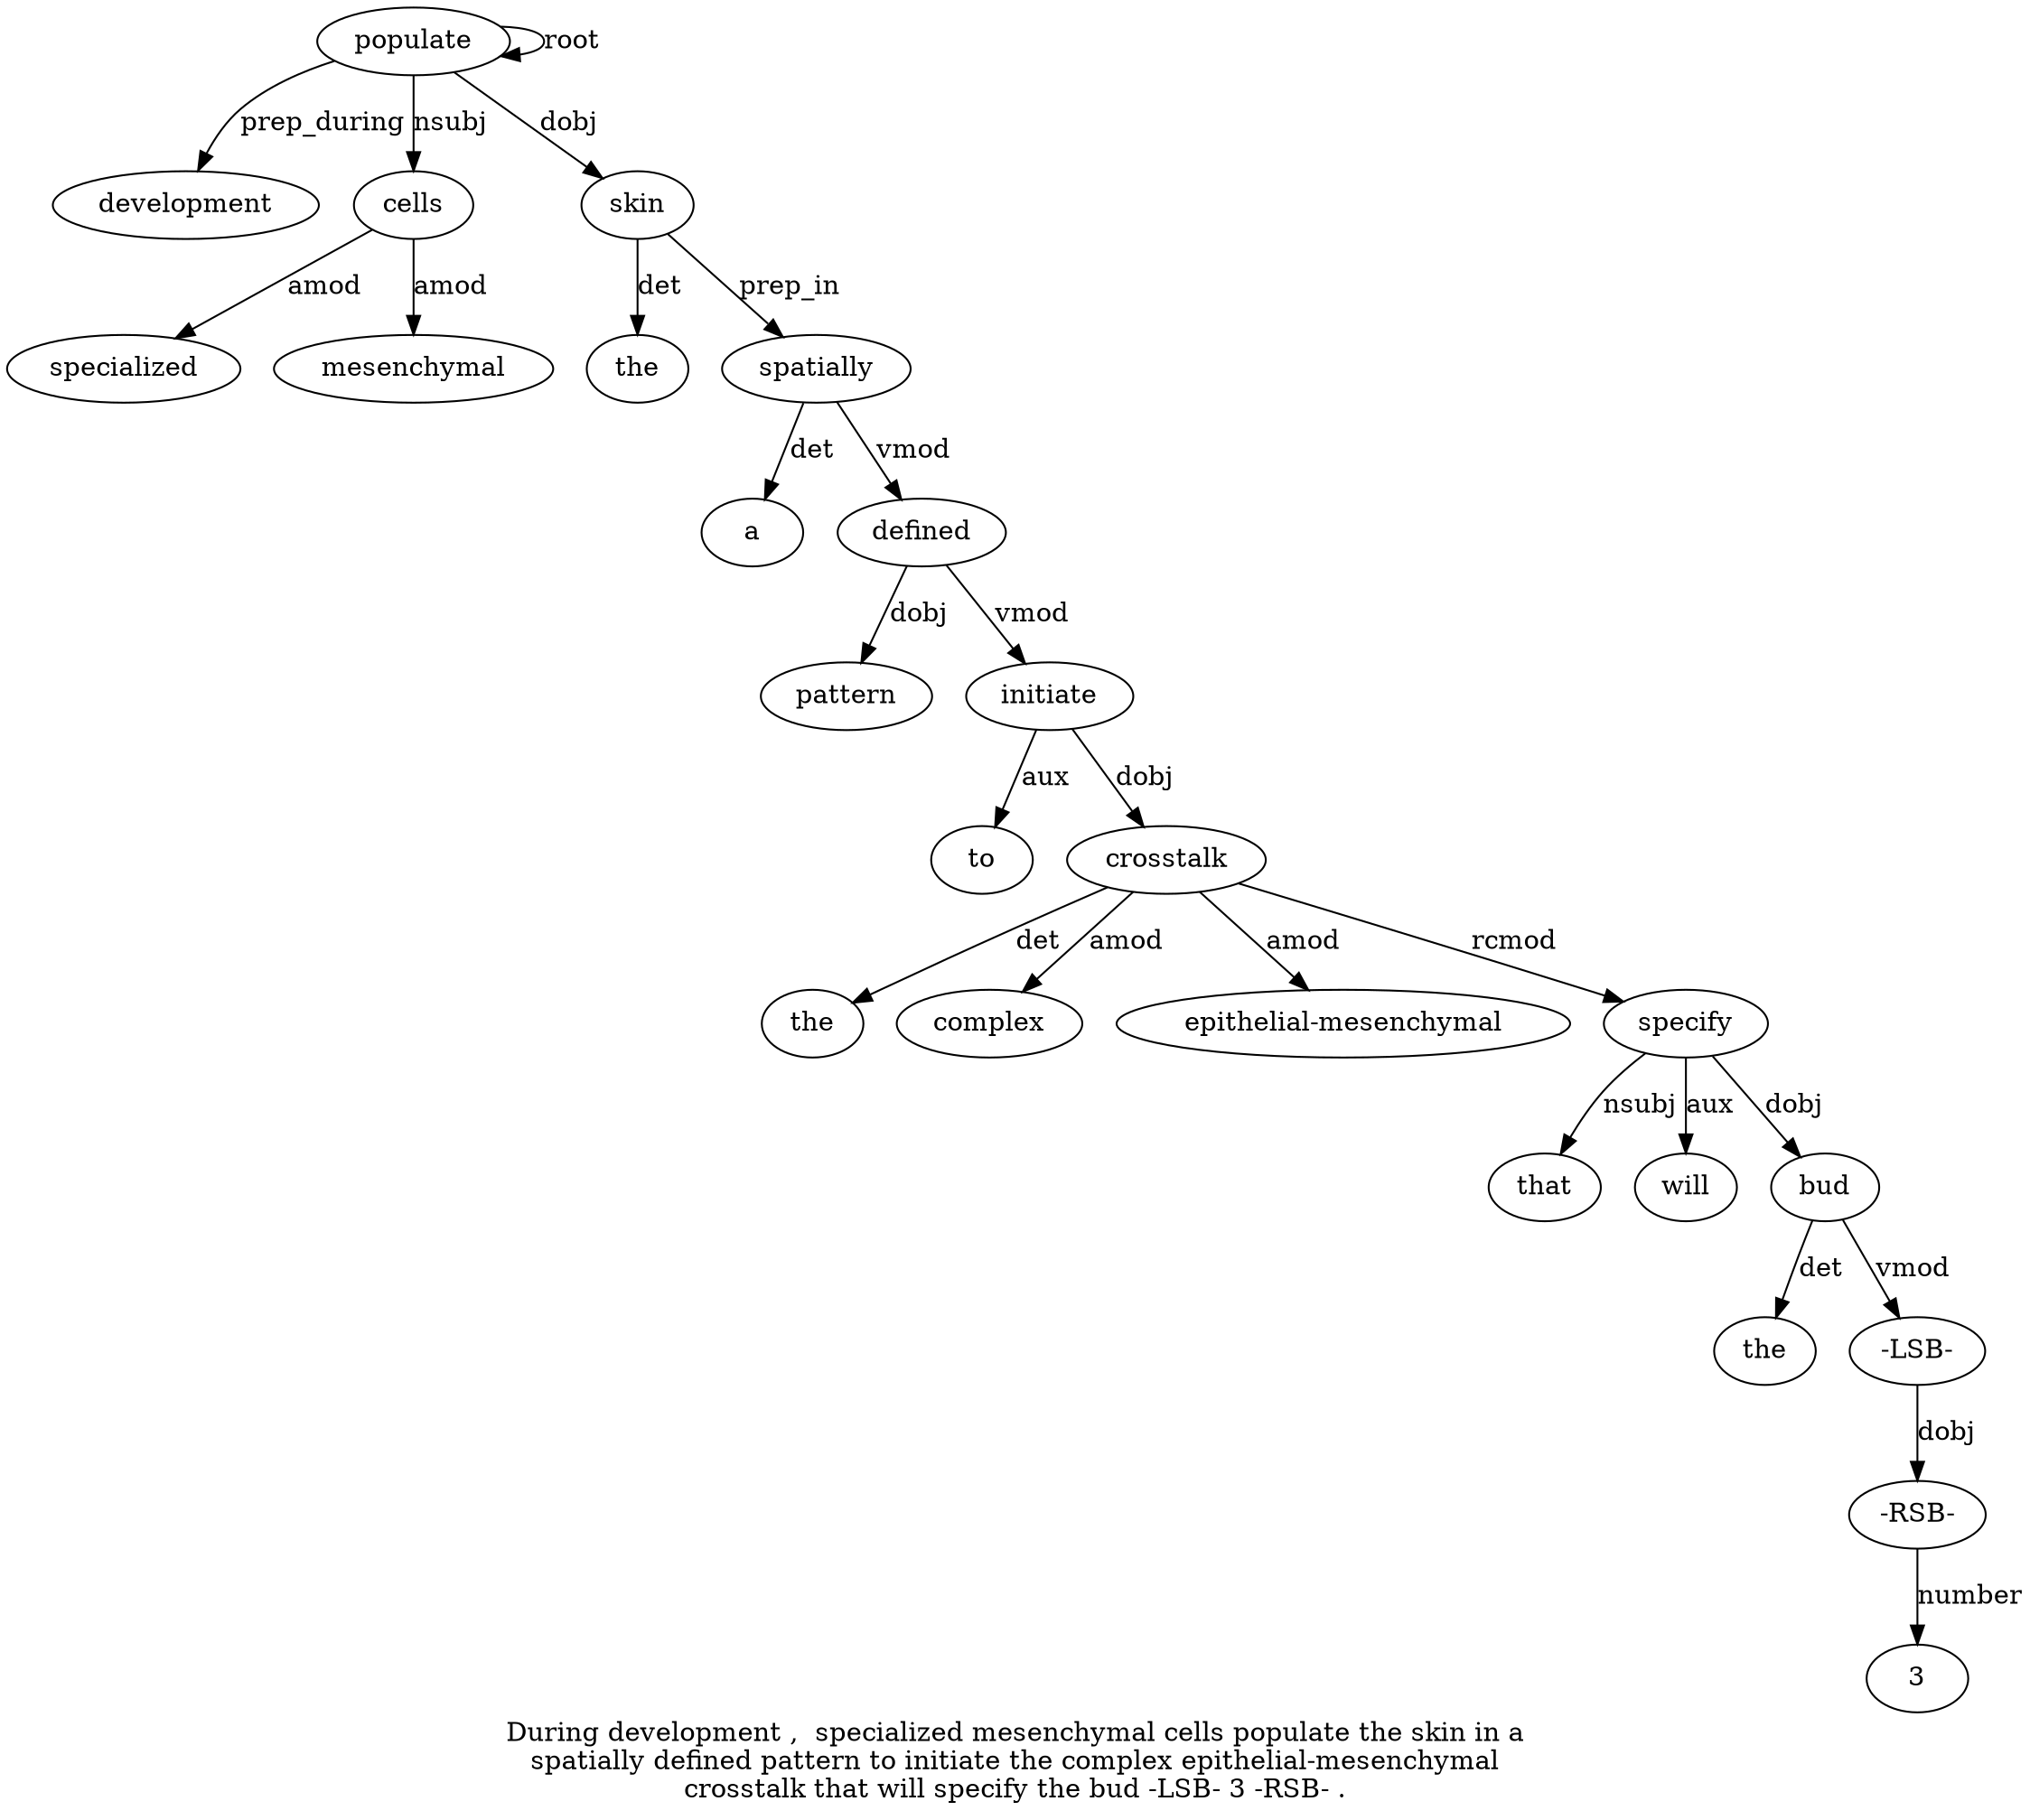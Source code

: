 digraph "During development ,  specialized mesenchymal cells populate the skin in a spatially defined pattern to initiate the complex epithelial-mesenchymal crosstalk that will specify the bud -LSB- 3 -RSB- ." {
label="During development ,  specialized mesenchymal cells populate the skin in a
spatially defined pattern to initiate the complex epithelial-mesenchymal
crosstalk that will specify the bud -LSB- 3 -RSB- .";
populate7 [style=filled, fillcolor=white, label=populate];
development2 [style=filled, fillcolor=white, label=development];
populate7 -> development2  [label=prep_during];
cells6 [style=filled, fillcolor=white, label=cells];
specialized4 [style=filled, fillcolor=white, label=specialized];
cells6 -> specialized4  [label=amod];
mesenchymal5 [style=filled, fillcolor=white, label=mesenchymal];
cells6 -> mesenchymal5  [label=amod];
populate7 -> cells6  [label=nsubj];
populate7 -> populate7  [label=root];
skin9 [style=filled, fillcolor=white, label=skin];
the8 [style=filled, fillcolor=white, label=the];
skin9 -> the8  [label=det];
populate7 -> skin9  [label=dobj];
spatially12 [style=filled, fillcolor=white, label=spatially];
a11 [style=filled, fillcolor=white, label=a];
spatially12 -> a11  [label=det];
skin9 -> spatially12  [label=prep_in];
defined13 [style=filled, fillcolor=white, label=defined];
spatially12 -> defined13  [label=vmod];
pattern14 [style=filled, fillcolor=white, label=pattern];
defined13 -> pattern14  [label=dobj];
initiate16 [style=filled, fillcolor=white, label=initiate];
to15 [style=filled, fillcolor=white, label=to];
initiate16 -> to15  [label=aux];
defined13 -> initiate16  [label=vmod];
crosstalk20 [style=filled, fillcolor=white, label=crosstalk];
the17 [style=filled, fillcolor=white, label=the];
crosstalk20 -> the17  [label=det];
complex18 [style=filled, fillcolor=white, label=complex];
crosstalk20 -> complex18  [label=amod];
"epithelial-mesenchymal19" [style=filled, fillcolor=white, label="epithelial-mesenchymal"];
crosstalk20 -> "epithelial-mesenchymal19"  [label=amod];
initiate16 -> crosstalk20  [label=dobj];
specify23 [style=filled, fillcolor=white, label=specify];
that21 [style=filled, fillcolor=white, label=that];
specify23 -> that21  [label=nsubj];
will22 [style=filled, fillcolor=white, label=will];
specify23 -> will22  [label=aux];
crosstalk20 -> specify23  [label=rcmod];
bud25 [style=filled, fillcolor=white, label=bud];
the24 [style=filled, fillcolor=white, label=the];
bud25 -> the24  [label=det];
specify23 -> bud25  [label=dobj];
"-LSB-26" [style=filled, fillcolor=white, label="-LSB-"];
bud25 -> "-LSB-26"  [label=vmod];
"-RSB-28" [style=filled, fillcolor=white, label="-RSB-"];
327 [style=filled, fillcolor=white, label=3];
"-RSB-28" -> 327  [label=number];
"-LSB-26" -> "-RSB-28"  [label=dobj];
}
